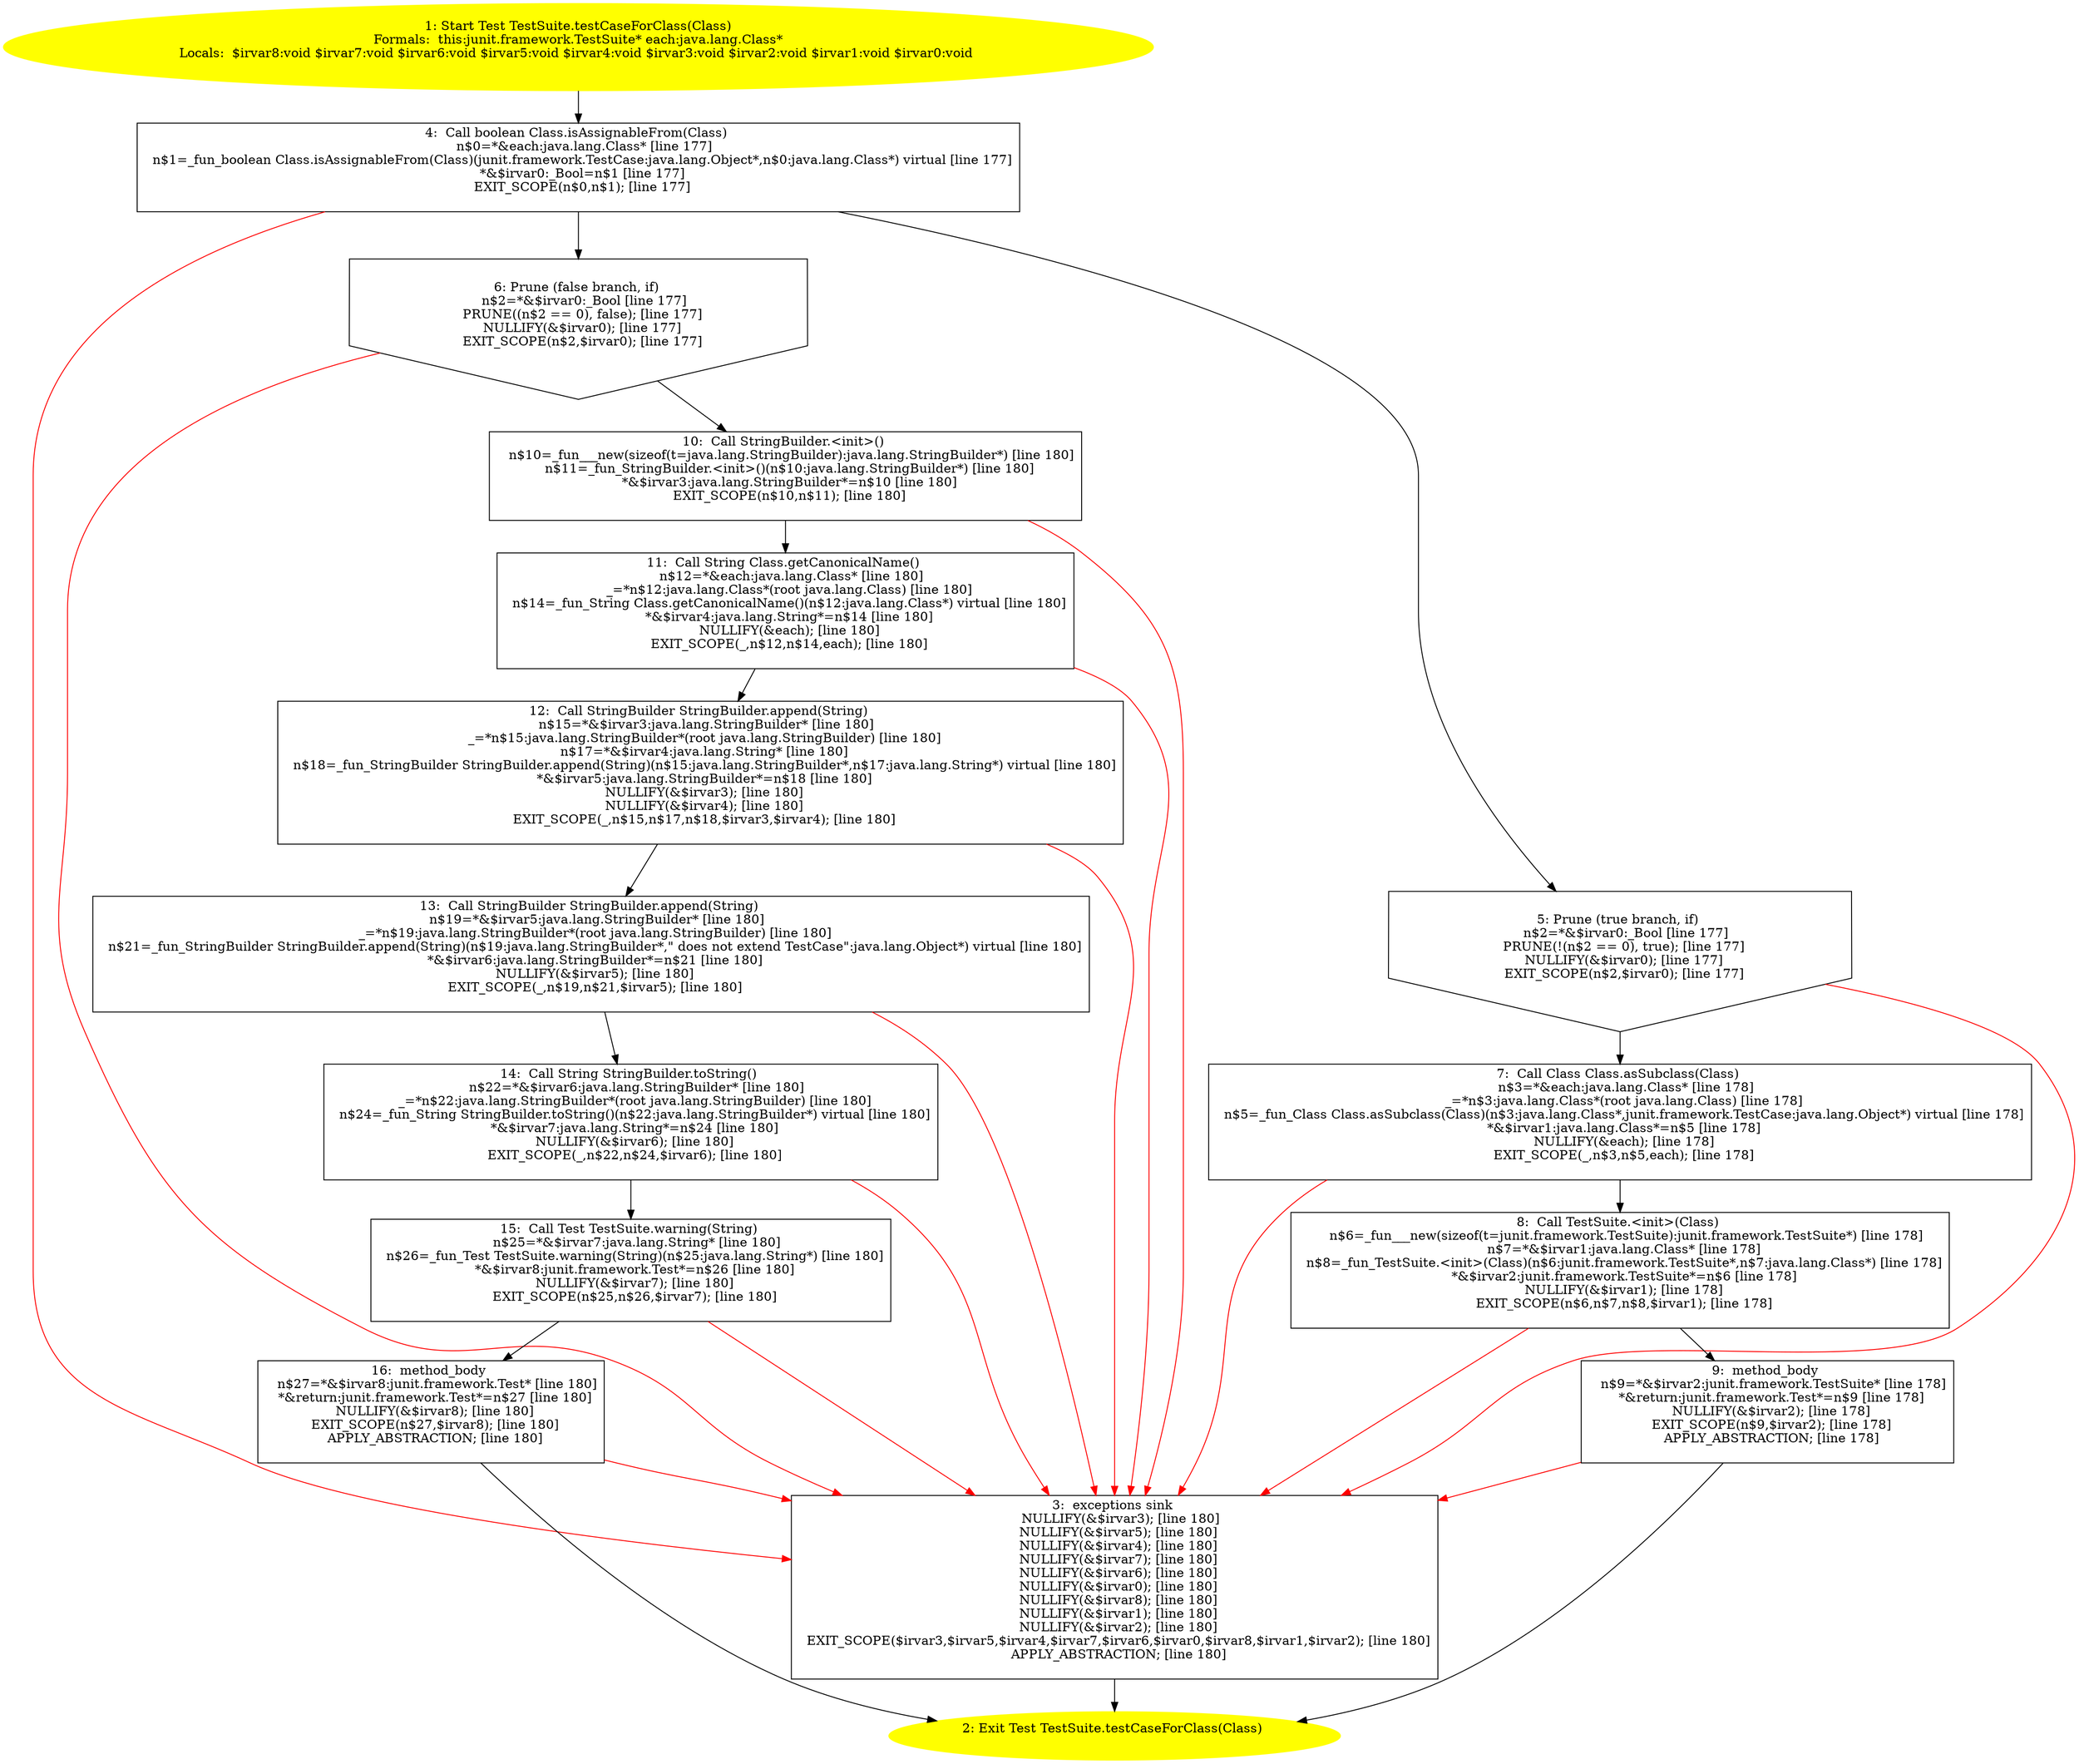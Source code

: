 /* @generated */
digraph cfg {
"junit.framework.TestSuite.testCaseForClass(java.lang.Class):junit.framework.Test.c0002792f55dc3e29e77b824d9565dd8_1" [label="1: Start Test TestSuite.testCaseForClass(Class)\nFormals:  this:junit.framework.TestSuite* each:java.lang.Class*\nLocals:  $irvar8:void $irvar7:void $irvar6:void $irvar5:void $irvar4:void $irvar3:void $irvar2:void $irvar1:void $irvar0:void \n  " color=yellow style=filled]
	

	 "junit.framework.TestSuite.testCaseForClass(java.lang.Class):junit.framework.Test.c0002792f55dc3e29e77b824d9565dd8_1" -> "junit.framework.TestSuite.testCaseForClass(java.lang.Class):junit.framework.Test.c0002792f55dc3e29e77b824d9565dd8_4" ;
"junit.framework.TestSuite.testCaseForClass(java.lang.Class):junit.framework.Test.c0002792f55dc3e29e77b824d9565dd8_2" [label="2: Exit Test TestSuite.testCaseForClass(Class) \n  " color=yellow style=filled]
	

"junit.framework.TestSuite.testCaseForClass(java.lang.Class):junit.framework.Test.c0002792f55dc3e29e77b824d9565dd8_3" [label="3:  exceptions sink \n   NULLIFY(&$irvar3); [line 180]\n  NULLIFY(&$irvar5); [line 180]\n  NULLIFY(&$irvar4); [line 180]\n  NULLIFY(&$irvar7); [line 180]\n  NULLIFY(&$irvar6); [line 180]\n  NULLIFY(&$irvar0); [line 180]\n  NULLIFY(&$irvar8); [line 180]\n  NULLIFY(&$irvar1); [line 180]\n  NULLIFY(&$irvar2); [line 180]\n  EXIT_SCOPE($irvar3,$irvar5,$irvar4,$irvar7,$irvar6,$irvar0,$irvar8,$irvar1,$irvar2); [line 180]\n  APPLY_ABSTRACTION; [line 180]\n " shape="box"]
	

	 "junit.framework.TestSuite.testCaseForClass(java.lang.Class):junit.framework.Test.c0002792f55dc3e29e77b824d9565dd8_3" -> "junit.framework.TestSuite.testCaseForClass(java.lang.Class):junit.framework.Test.c0002792f55dc3e29e77b824d9565dd8_2" ;
"junit.framework.TestSuite.testCaseForClass(java.lang.Class):junit.framework.Test.c0002792f55dc3e29e77b824d9565dd8_4" [label="4:  Call boolean Class.isAssignableFrom(Class) \n   n$0=*&each:java.lang.Class* [line 177]\n  n$1=_fun_boolean Class.isAssignableFrom(Class)(junit.framework.TestCase:java.lang.Object*,n$0:java.lang.Class*) virtual [line 177]\n  *&$irvar0:_Bool=n$1 [line 177]\n  EXIT_SCOPE(n$0,n$1); [line 177]\n " shape="box"]
	

	 "junit.framework.TestSuite.testCaseForClass(java.lang.Class):junit.framework.Test.c0002792f55dc3e29e77b824d9565dd8_4" -> "junit.framework.TestSuite.testCaseForClass(java.lang.Class):junit.framework.Test.c0002792f55dc3e29e77b824d9565dd8_5" ;
	 "junit.framework.TestSuite.testCaseForClass(java.lang.Class):junit.framework.Test.c0002792f55dc3e29e77b824d9565dd8_4" -> "junit.framework.TestSuite.testCaseForClass(java.lang.Class):junit.framework.Test.c0002792f55dc3e29e77b824d9565dd8_6" ;
	 "junit.framework.TestSuite.testCaseForClass(java.lang.Class):junit.framework.Test.c0002792f55dc3e29e77b824d9565dd8_4" -> "junit.framework.TestSuite.testCaseForClass(java.lang.Class):junit.framework.Test.c0002792f55dc3e29e77b824d9565dd8_3" [color="red" ];
"junit.framework.TestSuite.testCaseForClass(java.lang.Class):junit.framework.Test.c0002792f55dc3e29e77b824d9565dd8_5" [label="5: Prune (true branch, if) \n   n$2=*&$irvar0:_Bool [line 177]\n  PRUNE(!(n$2 == 0), true); [line 177]\n  NULLIFY(&$irvar0); [line 177]\n  EXIT_SCOPE(n$2,$irvar0); [line 177]\n " shape="invhouse"]
	

	 "junit.framework.TestSuite.testCaseForClass(java.lang.Class):junit.framework.Test.c0002792f55dc3e29e77b824d9565dd8_5" -> "junit.framework.TestSuite.testCaseForClass(java.lang.Class):junit.framework.Test.c0002792f55dc3e29e77b824d9565dd8_7" ;
	 "junit.framework.TestSuite.testCaseForClass(java.lang.Class):junit.framework.Test.c0002792f55dc3e29e77b824d9565dd8_5" -> "junit.framework.TestSuite.testCaseForClass(java.lang.Class):junit.framework.Test.c0002792f55dc3e29e77b824d9565dd8_3" [color="red" ];
"junit.framework.TestSuite.testCaseForClass(java.lang.Class):junit.framework.Test.c0002792f55dc3e29e77b824d9565dd8_6" [label="6: Prune (false branch, if) \n   n$2=*&$irvar0:_Bool [line 177]\n  PRUNE((n$2 == 0), false); [line 177]\n  NULLIFY(&$irvar0); [line 177]\n  EXIT_SCOPE(n$2,$irvar0); [line 177]\n " shape="invhouse"]
	

	 "junit.framework.TestSuite.testCaseForClass(java.lang.Class):junit.framework.Test.c0002792f55dc3e29e77b824d9565dd8_6" -> "junit.framework.TestSuite.testCaseForClass(java.lang.Class):junit.framework.Test.c0002792f55dc3e29e77b824d9565dd8_10" ;
	 "junit.framework.TestSuite.testCaseForClass(java.lang.Class):junit.framework.Test.c0002792f55dc3e29e77b824d9565dd8_6" -> "junit.framework.TestSuite.testCaseForClass(java.lang.Class):junit.framework.Test.c0002792f55dc3e29e77b824d9565dd8_3" [color="red" ];
"junit.framework.TestSuite.testCaseForClass(java.lang.Class):junit.framework.Test.c0002792f55dc3e29e77b824d9565dd8_7" [label="7:  Call Class Class.asSubclass(Class) \n   n$3=*&each:java.lang.Class* [line 178]\n  _=*n$3:java.lang.Class*(root java.lang.Class) [line 178]\n  n$5=_fun_Class Class.asSubclass(Class)(n$3:java.lang.Class*,junit.framework.TestCase:java.lang.Object*) virtual [line 178]\n  *&$irvar1:java.lang.Class*=n$5 [line 178]\n  NULLIFY(&each); [line 178]\n  EXIT_SCOPE(_,n$3,n$5,each); [line 178]\n " shape="box"]
	

	 "junit.framework.TestSuite.testCaseForClass(java.lang.Class):junit.framework.Test.c0002792f55dc3e29e77b824d9565dd8_7" -> "junit.framework.TestSuite.testCaseForClass(java.lang.Class):junit.framework.Test.c0002792f55dc3e29e77b824d9565dd8_8" ;
	 "junit.framework.TestSuite.testCaseForClass(java.lang.Class):junit.framework.Test.c0002792f55dc3e29e77b824d9565dd8_7" -> "junit.framework.TestSuite.testCaseForClass(java.lang.Class):junit.framework.Test.c0002792f55dc3e29e77b824d9565dd8_3" [color="red" ];
"junit.framework.TestSuite.testCaseForClass(java.lang.Class):junit.framework.Test.c0002792f55dc3e29e77b824d9565dd8_8" [label="8:  Call TestSuite.<init>(Class) \n   n$6=_fun___new(sizeof(t=junit.framework.TestSuite):junit.framework.TestSuite*) [line 178]\n  n$7=*&$irvar1:java.lang.Class* [line 178]\n  n$8=_fun_TestSuite.<init>(Class)(n$6:junit.framework.TestSuite*,n$7:java.lang.Class*) [line 178]\n  *&$irvar2:junit.framework.TestSuite*=n$6 [line 178]\n  NULLIFY(&$irvar1); [line 178]\n  EXIT_SCOPE(n$6,n$7,n$8,$irvar1); [line 178]\n " shape="box"]
	

	 "junit.framework.TestSuite.testCaseForClass(java.lang.Class):junit.framework.Test.c0002792f55dc3e29e77b824d9565dd8_8" -> "junit.framework.TestSuite.testCaseForClass(java.lang.Class):junit.framework.Test.c0002792f55dc3e29e77b824d9565dd8_9" ;
	 "junit.framework.TestSuite.testCaseForClass(java.lang.Class):junit.framework.Test.c0002792f55dc3e29e77b824d9565dd8_8" -> "junit.framework.TestSuite.testCaseForClass(java.lang.Class):junit.framework.Test.c0002792f55dc3e29e77b824d9565dd8_3" [color="red" ];
"junit.framework.TestSuite.testCaseForClass(java.lang.Class):junit.framework.Test.c0002792f55dc3e29e77b824d9565dd8_9" [label="9:  method_body \n   n$9=*&$irvar2:junit.framework.TestSuite* [line 178]\n  *&return:junit.framework.Test*=n$9 [line 178]\n  NULLIFY(&$irvar2); [line 178]\n  EXIT_SCOPE(n$9,$irvar2); [line 178]\n  APPLY_ABSTRACTION; [line 178]\n " shape="box"]
	

	 "junit.framework.TestSuite.testCaseForClass(java.lang.Class):junit.framework.Test.c0002792f55dc3e29e77b824d9565dd8_9" -> "junit.framework.TestSuite.testCaseForClass(java.lang.Class):junit.framework.Test.c0002792f55dc3e29e77b824d9565dd8_2" ;
	 "junit.framework.TestSuite.testCaseForClass(java.lang.Class):junit.framework.Test.c0002792f55dc3e29e77b824d9565dd8_9" -> "junit.framework.TestSuite.testCaseForClass(java.lang.Class):junit.framework.Test.c0002792f55dc3e29e77b824d9565dd8_3" [color="red" ];
"junit.framework.TestSuite.testCaseForClass(java.lang.Class):junit.framework.Test.c0002792f55dc3e29e77b824d9565dd8_10" [label="10:  Call StringBuilder.<init>() \n   n$10=_fun___new(sizeof(t=java.lang.StringBuilder):java.lang.StringBuilder*) [line 180]\n  n$11=_fun_StringBuilder.<init>()(n$10:java.lang.StringBuilder*) [line 180]\n  *&$irvar3:java.lang.StringBuilder*=n$10 [line 180]\n  EXIT_SCOPE(n$10,n$11); [line 180]\n " shape="box"]
	

	 "junit.framework.TestSuite.testCaseForClass(java.lang.Class):junit.framework.Test.c0002792f55dc3e29e77b824d9565dd8_10" -> "junit.framework.TestSuite.testCaseForClass(java.lang.Class):junit.framework.Test.c0002792f55dc3e29e77b824d9565dd8_11" ;
	 "junit.framework.TestSuite.testCaseForClass(java.lang.Class):junit.framework.Test.c0002792f55dc3e29e77b824d9565dd8_10" -> "junit.framework.TestSuite.testCaseForClass(java.lang.Class):junit.framework.Test.c0002792f55dc3e29e77b824d9565dd8_3" [color="red" ];
"junit.framework.TestSuite.testCaseForClass(java.lang.Class):junit.framework.Test.c0002792f55dc3e29e77b824d9565dd8_11" [label="11:  Call String Class.getCanonicalName() \n   n$12=*&each:java.lang.Class* [line 180]\n  _=*n$12:java.lang.Class*(root java.lang.Class) [line 180]\n  n$14=_fun_String Class.getCanonicalName()(n$12:java.lang.Class*) virtual [line 180]\n  *&$irvar4:java.lang.String*=n$14 [line 180]\n  NULLIFY(&each); [line 180]\n  EXIT_SCOPE(_,n$12,n$14,each); [line 180]\n " shape="box"]
	

	 "junit.framework.TestSuite.testCaseForClass(java.lang.Class):junit.framework.Test.c0002792f55dc3e29e77b824d9565dd8_11" -> "junit.framework.TestSuite.testCaseForClass(java.lang.Class):junit.framework.Test.c0002792f55dc3e29e77b824d9565dd8_12" ;
	 "junit.framework.TestSuite.testCaseForClass(java.lang.Class):junit.framework.Test.c0002792f55dc3e29e77b824d9565dd8_11" -> "junit.framework.TestSuite.testCaseForClass(java.lang.Class):junit.framework.Test.c0002792f55dc3e29e77b824d9565dd8_3" [color="red" ];
"junit.framework.TestSuite.testCaseForClass(java.lang.Class):junit.framework.Test.c0002792f55dc3e29e77b824d9565dd8_12" [label="12:  Call StringBuilder StringBuilder.append(String) \n   n$15=*&$irvar3:java.lang.StringBuilder* [line 180]\n  _=*n$15:java.lang.StringBuilder*(root java.lang.StringBuilder) [line 180]\n  n$17=*&$irvar4:java.lang.String* [line 180]\n  n$18=_fun_StringBuilder StringBuilder.append(String)(n$15:java.lang.StringBuilder*,n$17:java.lang.String*) virtual [line 180]\n  *&$irvar5:java.lang.StringBuilder*=n$18 [line 180]\n  NULLIFY(&$irvar3); [line 180]\n  NULLIFY(&$irvar4); [line 180]\n  EXIT_SCOPE(_,n$15,n$17,n$18,$irvar3,$irvar4); [line 180]\n " shape="box"]
	

	 "junit.framework.TestSuite.testCaseForClass(java.lang.Class):junit.framework.Test.c0002792f55dc3e29e77b824d9565dd8_12" -> "junit.framework.TestSuite.testCaseForClass(java.lang.Class):junit.framework.Test.c0002792f55dc3e29e77b824d9565dd8_13" ;
	 "junit.framework.TestSuite.testCaseForClass(java.lang.Class):junit.framework.Test.c0002792f55dc3e29e77b824d9565dd8_12" -> "junit.framework.TestSuite.testCaseForClass(java.lang.Class):junit.framework.Test.c0002792f55dc3e29e77b824d9565dd8_3" [color="red" ];
"junit.framework.TestSuite.testCaseForClass(java.lang.Class):junit.framework.Test.c0002792f55dc3e29e77b824d9565dd8_13" [label="13:  Call StringBuilder StringBuilder.append(String) \n   n$19=*&$irvar5:java.lang.StringBuilder* [line 180]\n  _=*n$19:java.lang.StringBuilder*(root java.lang.StringBuilder) [line 180]\n  n$21=_fun_StringBuilder StringBuilder.append(String)(n$19:java.lang.StringBuilder*,\" does not extend TestCase\":java.lang.Object*) virtual [line 180]\n  *&$irvar6:java.lang.StringBuilder*=n$21 [line 180]\n  NULLIFY(&$irvar5); [line 180]\n  EXIT_SCOPE(_,n$19,n$21,$irvar5); [line 180]\n " shape="box"]
	

	 "junit.framework.TestSuite.testCaseForClass(java.lang.Class):junit.framework.Test.c0002792f55dc3e29e77b824d9565dd8_13" -> "junit.framework.TestSuite.testCaseForClass(java.lang.Class):junit.framework.Test.c0002792f55dc3e29e77b824d9565dd8_14" ;
	 "junit.framework.TestSuite.testCaseForClass(java.lang.Class):junit.framework.Test.c0002792f55dc3e29e77b824d9565dd8_13" -> "junit.framework.TestSuite.testCaseForClass(java.lang.Class):junit.framework.Test.c0002792f55dc3e29e77b824d9565dd8_3" [color="red" ];
"junit.framework.TestSuite.testCaseForClass(java.lang.Class):junit.framework.Test.c0002792f55dc3e29e77b824d9565dd8_14" [label="14:  Call String StringBuilder.toString() \n   n$22=*&$irvar6:java.lang.StringBuilder* [line 180]\n  _=*n$22:java.lang.StringBuilder*(root java.lang.StringBuilder) [line 180]\n  n$24=_fun_String StringBuilder.toString()(n$22:java.lang.StringBuilder*) virtual [line 180]\n  *&$irvar7:java.lang.String*=n$24 [line 180]\n  NULLIFY(&$irvar6); [line 180]\n  EXIT_SCOPE(_,n$22,n$24,$irvar6); [line 180]\n " shape="box"]
	

	 "junit.framework.TestSuite.testCaseForClass(java.lang.Class):junit.framework.Test.c0002792f55dc3e29e77b824d9565dd8_14" -> "junit.framework.TestSuite.testCaseForClass(java.lang.Class):junit.framework.Test.c0002792f55dc3e29e77b824d9565dd8_15" ;
	 "junit.framework.TestSuite.testCaseForClass(java.lang.Class):junit.framework.Test.c0002792f55dc3e29e77b824d9565dd8_14" -> "junit.framework.TestSuite.testCaseForClass(java.lang.Class):junit.framework.Test.c0002792f55dc3e29e77b824d9565dd8_3" [color="red" ];
"junit.framework.TestSuite.testCaseForClass(java.lang.Class):junit.framework.Test.c0002792f55dc3e29e77b824d9565dd8_15" [label="15:  Call Test TestSuite.warning(String) \n   n$25=*&$irvar7:java.lang.String* [line 180]\n  n$26=_fun_Test TestSuite.warning(String)(n$25:java.lang.String*) [line 180]\n  *&$irvar8:junit.framework.Test*=n$26 [line 180]\n  NULLIFY(&$irvar7); [line 180]\n  EXIT_SCOPE(n$25,n$26,$irvar7); [line 180]\n " shape="box"]
	

	 "junit.framework.TestSuite.testCaseForClass(java.lang.Class):junit.framework.Test.c0002792f55dc3e29e77b824d9565dd8_15" -> "junit.framework.TestSuite.testCaseForClass(java.lang.Class):junit.framework.Test.c0002792f55dc3e29e77b824d9565dd8_16" ;
	 "junit.framework.TestSuite.testCaseForClass(java.lang.Class):junit.framework.Test.c0002792f55dc3e29e77b824d9565dd8_15" -> "junit.framework.TestSuite.testCaseForClass(java.lang.Class):junit.framework.Test.c0002792f55dc3e29e77b824d9565dd8_3" [color="red" ];
"junit.framework.TestSuite.testCaseForClass(java.lang.Class):junit.framework.Test.c0002792f55dc3e29e77b824d9565dd8_16" [label="16:  method_body \n   n$27=*&$irvar8:junit.framework.Test* [line 180]\n  *&return:junit.framework.Test*=n$27 [line 180]\n  NULLIFY(&$irvar8); [line 180]\n  EXIT_SCOPE(n$27,$irvar8); [line 180]\n  APPLY_ABSTRACTION; [line 180]\n " shape="box"]
	

	 "junit.framework.TestSuite.testCaseForClass(java.lang.Class):junit.framework.Test.c0002792f55dc3e29e77b824d9565dd8_16" -> "junit.framework.TestSuite.testCaseForClass(java.lang.Class):junit.framework.Test.c0002792f55dc3e29e77b824d9565dd8_2" ;
	 "junit.framework.TestSuite.testCaseForClass(java.lang.Class):junit.framework.Test.c0002792f55dc3e29e77b824d9565dd8_16" -> "junit.framework.TestSuite.testCaseForClass(java.lang.Class):junit.framework.Test.c0002792f55dc3e29e77b824d9565dd8_3" [color="red" ];
}
